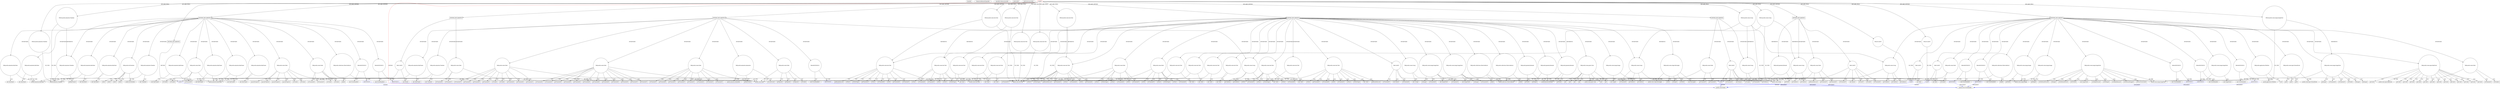 digraph {
baseInfo[graphId=1991,category="pattern",isAnonymous=false,possibleRelation=true]
frameworkRelatedTypesInfo[0="javafx.scene.Parent"]
possibleCollaborationsInfo[0="1991~INSTANTIATION-CLIENT_METHOD_DECLARATION-~javafx.scene.Parent ~javafx.event.EventHandler ~false~true",1="1991~INSTANTIATION-CLIENT_METHOD_DECLARATION-~javafx.scene.Parent ~javafx.event.EventHandler ~false~true",2="1991~INSTANTIATION-CLIENT_METHOD_DECLARATION-~javafx.scene.Parent ~javafx.event.EventHandler ~false~true",3="1991~INSTANTIATION-CLIENT_METHOD_DECLARATION-~javafx.scene.Parent ~javafx.event.EventHandler ~false~true",4="1991~INSTANTIATION-CLIENT_METHOD_DECLARATION-~javafx.scene.Parent ~javafx.event.EventHandler ~false~true",5="1991~INSTANTIATION-CLIENT_METHOD_DECLARATION-~javafx.scene.Parent ~javafx.event.EventHandler ~false~true",6="1991~INSTANTIATION-CLIENT_METHOD_DECLARATION-~javafx.scene.Parent ~javafx.event.EventHandler ~false~true",7="1991~INSTANTIATION-CLIENT_METHOD_DECLARATION-~javafx.scene.Parent ~javafx.event.EventHandler ~false~true",8="1991~FIELD_TYPE_DECLARATION-INSTANTIATION-CLIENT_METHOD_DECLARATION-~javafx.scene.Parent ~javafx.scene.Parent ~false~false",9="1991~RETURN_TYPE_DECLARATION-CLIENT_METHOD_DECLARATION-INSTANTIATION-CLIENT_METHOD_DECLARATION-~javafx.scene.Parent ~javafx.scene.Parent ~false~false",10="1991~INSTANTIATION-CLIENT_METHOD_DECLARATION-FIELD_TYPE_DECLARATION-~javafx.scene.Parent ~javafx.scene.Parent ~false~false",11="1991~INSTANTIATION-CLIENT_METHOD_DECLARATION-INSTANTIATION-CLIENT_METHOD_DECLARATION-INSTANTIATION-CLIENT_METHOD_DECLARATION-~javafx.scene.Parent ~javafx.scene.Parent ~false~false"]
patternInfo[frequency=2.0,patternRootClient=0]
patternInstancesInfo[0="JASCValentine-BrickBreaker~/JASCValentine-BrickBreaker/BrickBreaker-master/src/brickbreaker/Level.java~Level~554",1="Enriqe-Breaking-Bad-Brick-Breaker~/Enriqe-Breaking-Bad-Brick-Breaker/Breaking-Bad-Brick-Breaker-master/src/bbbrickbreaker/Level.java~Level~439"]
53[label="javafx.animation.KeyValue",vertexType="FRAMEWORK_CLASS_TYPE",isFrameworkType=false]
72[label="VAR:javafx.animation.KeyValue",vertexType="VARIABLE_EXPRESION",isFrameworkType=false,shape=circle]
28[label="METHOD_DECLARATION",vertexType="CLIENT_METHOD_DECLARATION",isFrameworkType=false,shape=box]
105[label="VAR:javafx.animation.Timeline",vertexType="VARIABLE_EXPRESION",isFrameworkType=false,shape=circle]
30[label="VAR:javafx.animation.Timeline",vertexType="VARIABLE_EXPRESION",isFrameworkType=false,shape=circle]
0[label="CLIENT",vertexType="ROOT_CLIENT_CLASS_DECLARATION",isFrameworkType=false,color=red]
26[label="FIELD:javafx.animation.Timeline",vertexType="FIELD_DECLARATION",isFrameworkType=false,shape=circle]
106[label="getKeyFrames()",vertexType="INSIDE_CALL",isFrameworkType=false,shape=box]
24[label="FIELD:javafx.animation.Timeline",vertexType="FIELD_DECLARATION",isFrameworkType=false,shape=circle]
82[label="VAR:ANONYMOUS",vertexType="VARIABLE_EXPRESION",isFrameworkType=false,shape=circle]
83[label="ANONYMOUS",vertexType="REFERENCE_ANONYMOUS_DECLARATION",isFrameworkType=false,color=blue]
81[label="new EventHandler()",vertexType="CONSTRUCTOR_CALL",isFrameworkType=false]
39[label="VAR:ANONYMOUS",vertexType="VARIABLE_EXPRESION",isFrameworkType=false,shape=circle]
40[label="ANONYMOUS",vertexType="REFERENCE_ANONYMOUS_DECLARATION",isFrameworkType=false,color=blue]
38[label="new EventHandler()",vertexType="CONSTRUCTOR_CALL",isFrameworkType=false]
12[label="FIELD:javafx.scene.text.Text",vertexType="FIELD_DECLARATION",isFrameworkType=false,shape=circle]
20[label="FIELD:javafx.scene.text.Text",vertexType="FIELD_DECLARATION",isFrameworkType=false,shape=circle]
22[label="FIELD:javafx.scene.text.Text",vertexType="FIELD_DECLARATION",isFrameworkType=false,shape=circle]
16[label="FIELD:javafx.scene.text.Text",vertexType="FIELD_DECLARATION",isFrameworkType=false,shape=circle]
18[label="FIELD:javafx.scene.text.Text",vertexType="FIELD_DECLARATION",isFrameworkType=false,shape=circle]
5[label="FIELD:CLIENT",vertexType="FIELD_DECLARATION",isFrameworkType=false,shape=circle]
2[label="FIELD:CLIENT",vertexType="FIELD_DECLARATION",isFrameworkType=false,shape=circle]
383[label="VAR:javafx.scene.text.Text",vertexType="VARIABLE_EXPRESION",isFrameworkType=false,shape=circle]
428[label="VAR:javafx.scene.text.Text",vertexType="VARIABLE_EXPRESION",isFrameworkType=false,shape=circle]
334[label="VAR:javafx.scene.text.Text",vertexType="VARIABLE_EXPRESION",isFrameworkType=false,shape=circle]
440[label="setTextOrigin()",vertexType="INSIDE_CALL",isFrameworkType=false,shape=box]
338[label="setTextOrigin()",vertexType="INSIDE_CALL",isFrameworkType=false,shape=box]
395[label="setTextOrigin()",vertexType="INSIDE_CALL",isFrameworkType=false,shape=box]
365[label="getBoundsInLocal()",vertexType="INSIDE_CALL",isFrameworkType=false,shape=box]
410[label="getBoundsInLocal()",vertexType="INSIDE_CALL",isFrameworkType=false,shape=box]
77[label="VAR:javafx.animation.KeyFrame",vertexType="VARIABLE_EXPRESION",isFrameworkType=false,shape=circle]
76[label="new KeyFrame()",vertexType="CONSTRUCTOR_CALL",isFrameworkType=false]
33[label="VAR:javafx.animation.KeyFrame",vertexType="VARIABLE_EXPRESION",isFrameworkType=false,shape=circle]
32[label="new KeyFrame()",vertexType="CONSTRUCTOR_CALL",isFrameworkType=false]
57[label="VAR:javafx.animation.KeyFrame",vertexType="VARIABLE_EXPRESION",isFrameworkType=false,shape=circle]
56[label="new KeyFrame()",vertexType="CONSTRUCTOR_CALL",isFrameworkType=false]
67[label="VAR:javafx.animation.KeyFrame",vertexType="VARIABLE_EXPRESION",isFrameworkType=false,shape=circle]
66[label="new KeyFrame()",vertexType="CONSTRUCTOR_CALL",isFrameworkType=false]
414[label="getTranslateY()",vertexType="INSIDE_CALL",isFrameworkType=false,shape=box]
369[label="getTranslateY()",vertexType="INSIDE_CALL",isFrameworkType=false,shape=box]
384[label="setText()",vertexType="INSIDE_CALL",isFrameworkType=false,shape=box]
429[label="setText()",vertexType="INSIDE_CALL",isFrameworkType=false,shape=box]
335[label="setText()",vertexType="INSIDE_CALL",isFrameworkType=false,shape=box]
41[label="javafx.event.EventHandler",vertexType="FRAMEWORK_INTERFACE_TYPE",isFrameworkType=false]
613[label="ANONYMOUS",vertexType="REFERENCE_ANONYMOUS_DECLARATION",isFrameworkType=false,color=blue]
597[label="ANONYMOUS",vertexType="REFERENCE_ANONYMOUS_DECLARATION",isFrameworkType=false,color=blue]
588[label="ANONYMOUS",vertexType="REFERENCE_ANONYMOUS_DECLARATION",isFrameworkType=false,color=blue]
120[label="ANONYMOUS",vertexType="REFERENCE_ANONYMOUS_DECLARATION",isFrameworkType=false,color=blue]
605[label="ANONYMOUS",vertexType="REFERENCE_ANONYMOUS_DECLARATION",isFrameworkType=false,color=blue]
643[label="ANONYMOUS",vertexType="REFERENCE_ANONYMOUS_DECLARATION",isFrameworkType=false,color=blue]
587[label="VAR:ANONYMOUS",vertexType="VARIABLE_EXPRESION",isFrameworkType=false,shape=circle]
586[label="new EventHandler()",vertexType="CONSTRUCTOR_CALL",isFrameworkType=false]
612[label="VAR:ANONYMOUS",vertexType="VARIABLE_EXPRESION",isFrameworkType=false,shape=circle]
611[label="new EventHandler()",vertexType="CONSTRUCTOR_CALL",isFrameworkType=false]
119[label="VAR:ANONYMOUS",vertexType="VARIABLE_EXPRESION",isFrameworkType=false,shape=circle]
118[label="new EventHandler()",vertexType="CONSTRUCTOR_CALL",isFrameworkType=false]
642[label="VAR:ANONYMOUS",vertexType="VARIABLE_EXPRESION",isFrameworkType=false,shape=circle]
641[label="new EventHandler()",vertexType="CONSTRUCTOR_CALL",isFrameworkType=false]
596[label="VAR:ANONYMOUS",vertexType="VARIABLE_EXPRESION",isFrameworkType=false,shape=circle]
595[label="new EventHandler()",vertexType="CONSTRUCTOR_CALL",isFrameworkType=false]
604[label="VAR:ANONYMOUS",vertexType="VARIABLE_EXPRESION",isFrameworkType=false,shape=circle]
603[label="new EventHandler()",vertexType="CONSTRUCTOR_CALL",isFrameworkType=false]
432[label="setTranslateX()",vertexType="INSIDE_CALL",isFrameworkType=false,shape=box]
391[label="setTranslateX()",vertexType="INSIDE_CALL",isFrameworkType=false,shape=box]
350[label="setTranslateX()",vertexType="INSIDE_CALL",isFrameworkType=false,shape=box]
71[label="new KeyValue()",vertexType="CONSTRUCTOR_CALL",isFrameworkType=false]
436[label="setFill()",vertexType="INSIDE_CALL",isFrameworkType=false,shape=box]
387[label="setFill()",vertexType="INSIDE_CALL",isFrameworkType=false,shape=box]
340[label="setFill()",vertexType="INSIDE_CALL",isFrameworkType=false,shape=box]
360[label="getTranslateX()",vertexType="INSIDE_CALL",isFrameworkType=false,shape=box]
405[label="getTranslateX()",vertexType="INSIDE_CALL",isFrameworkType=false,shape=box]
14[label="FIELD:javafx.scene.image.ImageView",vertexType="FIELD_DECLARATION",isFrameworkType=false,shape=circle]
15[label="javafx.scene.image.ImageView",vertexType="FRAMEWORK_CLASS_TYPE",isFrameworkType=false]
1[label="javafx.scene.Parent",vertexType="FRAMEWORK_CLASS_TYPE",isFrameworkType=false]
434[label="setTranslateY()",vertexType="INSIDE_CALL",isFrameworkType=false,shape=box]
393[label="setTranslateY()",vertexType="INSIDE_CALL",isFrameworkType=false,shape=box]
352[label="setTranslateY()",vertexType="INSIDE_CALL",isFrameworkType=false,shape=box]
35[label="VAR:javafx.util.Duration",vertexType="VARIABLE_EXPRESION",isFrameworkType=false,shape=circle]
60[label="millis()",vertexType="INSIDE_CALL",isFrameworkType=false,shape=box]
36[label="millis()",vertexType="INSIDE_CALL",isFrameworkType=false,shape=box]
80[label="millis()",vertexType="INSIDE_CALL",isFrameworkType=false,shape=box]
70[label="millis()",vertexType="INSIDE_CALL",isFrameworkType=false,shape=box]
29[label="new Timeline()",vertexType="CONSTRUCTOR_CALL",isFrameworkType=false]
34[label="javafx.animation.KeyFrame",vertexType="FRAMEWORK_CLASS_TYPE",isFrameworkType=false]
327[label="METHOD_DECLARATION",vertexType="CLIENT_METHOD_DECLARATION",isFrameworkType=false,shape=box]
498[label="VAR:CLIENT",vertexType="VARIABLE_EXPRESION",isFrameworkType=false,shape=circle]
361[label="VAR:javafx.geometry.Bounds",vertexType="VARIABLE_EXPRESION",isFrameworkType=false,shape=circle]
524[label="VAR:javafx.geometry.Bounds",vertexType="VARIABLE_EXPRESION",isFrameworkType=false,shape=circle]
406[label="VAR:javafx.geometry.Bounds",vertexType="VARIABLE_EXPRESION",isFrameworkType=false,shape=circle]
474[label="VAR:javafx.scene.text.Text",vertexType="VARIABLE_EXPRESION",isFrameworkType=false,shape=circle]
501[label="VAR:javafx.scene.text.Text",vertexType="VARIABLE_EXPRESION",isFrameworkType=false,shape=circle]
354[label="VAR:javafx.scene.text.Text",vertexType="VARIABLE_EXPRESION",isFrameworkType=false,shape=circle]
426[label="VAR:javafx.scene.text.Text",vertexType="VARIABLE_EXPRESION",isFrameworkType=false,shape=circle]
399[label="VAR:javafx.scene.text.Text",vertexType="VARIABLE_EXPRESION",isFrameworkType=false,shape=circle]
332[label="VAR:javafx.scene.text.Text",vertexType="VARIABLE_EXPRESION",isFrameworkType=false,shape=circle]
381[label="VAR:javafx.scene.text.Text",vertexType="VARIABLE_EXPRESION",isFrameworkType=false,shape=circle]
116[label="VAR:javafx.animation.KeyFrame",vertexType="VARIABLE_EXPRESION",isFrameworkType=false,shape=circle]
115[label="new KeyFrame()",vertexType="CONSTRUCTOR_CALL",isFrameworkType=false]
341[label="VAR:javafx.scene.paint.Color",vertexType="VARIABLE_EXPRESION",isFrameworkType=false,shape=circle]
343[label="javafx.scene.paint.Color",vertexType="FRAMEWORK_CLASS_TYPE",isFrameworkType=false]
494[label="VAR:javafx.scene.Group",vertexType="VARIABLE_EXPRESION",isFrameworkType=false,shape=circle]
495[label="getChildren()",vertexType="INSIDE_CALL",isFrameworkType=false,shape=box]
533[label="getChildren()",vertexType="INSIDE_CALL",isFrameworkType=false,shape=box]
329[label="VAR:javafx.scene.Group",vertexType="VARIABLE_EXPRESION",isFrameworkType=false,shape=circle]
525[label="getHeight()",vertexType="INSIDE_CALL",isFrameworkType=false,shape=box]
460[label="VAR:javafx.scene.image.Image",vertexType="VARIABLE_EXPRESION",isFrameworkType=false,shape=circle]
461[label="javafx.scene.image.Image",vertexType="FRAMEWORK_CLASS_TYPE",isFrameworkType=false]
566[label="VAR:javafx.scene.image.Image",vertexType="VARIABLE_EXPRESION",isFrameworkType=false,shape=circle]
567[label="getHeight()",vertexType="INSIDE_CALL",isFrameworkType=false,shape=box]
559[label="VAR:javafx.scene.image.Image",vertexType="VARIABLE_EXPRESION",isFrameworkType=false,shape=circle]
328[label="new Group()",vertexType="CONSTRUCTOR_CALL",isFrameworkType=false]
407[label="getWidth()",vertexType="INSIDE_CALL",isFrameworkType=false,shape=box]
362[label="getWidth()",vertexType="INSIDE_CALL",isFrameworkType=false,shape=box]
560[label="getWidth()",vertexType="INSIDE_CALL",isFrameworkType=false,shape=box]
574[label="VAR:javafx.scene.image.ImageView",vertexType="VARIABLE_EXPRESION",isFrameworkType=false,shape=circle]
583[label="setFitHeight()",vertexType="INSIDE_CALL",isFrameworkType=false,shape=box]
640[label="setOnKeyReleased()",vertexType="INSIDE_CALL",isFrameworkType=false,shape=box]
594[label="setOnMouseDragged()",vertexType="INSIDE_CALL",isFrameworkType=false,shape=box]
577[label="setFocusTraversable()",vertexType="INSIDE_CALL",isFrameworkType=false,shape=box]
602[label="setOnMousePressed()",vertexType="INSIDE_CALL",isFrameworkType=false,shape=box]
554[label="VAR:javafx.scene.image.ImageView",vertexType="VARIABLE_EXPRESION",isFrameworkType=false,shape=circle]
572[label="setVisible()",vertexType="INSIDE_CALL",isFrameworkType=false,shape=box]
552[label="VAR:javafx.scene.image.ImageView",vertexType="VARIABLE_EXPRESION",isFrameworkType=false,shape=circle]
465[label="VAR:javafx.scene.image.ImageView",vertexType="VARIABLE_EXPRESION",isFrameworkType=false,shape=circle]
455[label="VAR:javafx.scene.image.ImageView",vertexType="VARIABLE_EXPRESION",isFrameworkType=false,shape=circle]
446[label="VAR:javafx.scene.shape.Rectangle",vertexType="VARIABLE_EXPRESION",isFrameworkType=false,shape=circle]
62[label="VAR:javafx.animation.KeyValue",vertexType="VARIABLE_EXPRESION",isFrameworkType=false,shape=circle]
61[label="new KeyValue()",vertexType="CONSTRUCTOR_CALL",isFrameworkType=false]
98[label="VAR:javafx.animation.KeyValue",vertexType="VARIABLE_EXPRESION",isFrameworkType=false,shape=circle]
97[label="new KeyValue()",vertexType="CONSTRUCTOR_CALL",isFrameworkType=false]
52[label="VAR:javafx.animation.KeyValue",vertexType="VARIABLE_EXPRESION",isFrameworkType=false,shape=circle]
51[label="new KeyValue()",vertexType="CONSTRUCTOR_CALL",isFrameworkType=false]
283[label="javafx.geometry.Bounds",vertexType="FRAMEWORK_CLASS_TYPE",isFrameworkType=false]
281[label="VAR:javafx.geometry.Bounds",vertexType="VARIABLE_EXPRESION",isFrameworkType=false,shape=circle]
282[label="getWidth()",vertexType="INSIDE_CALL",isFrameworkType=false,shape=box]
37[label="javafx.util.Duration",vertexType="FRAMEWORK_CLASS_TYPE",isFrameworkType=false]
25[label="javafx.animation.Timeline",vertexType="FRAMEWORK_CLASS_TYPE",isFrameworkType=false]
110[label="VAR:javafx.animation.Timeline",vertexType="VARIABLE_EXPRESION",isFrameworkType=false,shape=circle]
9[label="javafx.scene.Group",vertexType="FRAMEWORK_CLASS_TYPE",isFrameworkType=false]
262[label="VAR:javafx.scene.Group",vertexType="VARIABLE_EXPRESION",isFrameworkType=false,shape=circle]
263[label="getChildren()",vertexType="INSIDE_CALL",isFrameworkType=false,shape=box]
266[label="VAR:javafx.scene.Group",vertexType="VARIABLE_EXPRESION",isFrameworkType=false,shape=circle]
291[label="getChildren()",vertexType="INSIDE_CALL",isFrameworkType=false,shape=box]
267[label="getChildren()",vertexType="INSIDE_CALL",isFrameworkType=false,shape=box]
139[label="VAR:javafx.scene.Group",vertexType="VARIABLE_EXPRESION",isFrameworkType=false,shape=circle]
165[label="getChildren()",vertexType="INSIDE_CALL",isFrameworkType=false,shape=box]
140[label="getChildren()",vertexType="INSIDE_CALL",isFrameworkType=false,shape=box]
653[label="VAR:javafx.scene.Group",vertexType="VARIABLE_EXPRESION",isFrameworkType=false,shape=circle]
657[label="getChildren()",vertexType="INSIDE_CALL",isFrameworkType=false,shape=box]
654[label="getChildren()",vertexType="INSIDE_CALL",isFrameworkType=false,shape=box]
662[label="getChildren()",vertexType="INSIDE_CALL",isFrameworkType=false,shape=box]
468[label="setImage()",vertexType="INSIDE_CALL",isFrameworkType=false,shape=box]
579[label="setImage()",vertexType="INSIDE_CALL",isFrameworkType=false,shape=box]
555[label="setImage()",vertexType="INSIDE_CALL",isFrameworkType=false,shape=box]
458[label="setImage()",vertexType="INSIDE_CALL",isFrameworkType=false,shape=box]
6[label="CLIENT",vertexType="REFERENCE_CLIENT_CLASS_DECLARATION",isFrameworkType=false,color=blue]
544[label="VAR:CLIENT",vertexType="VARIABLE_EXPRESION",isFrameworkType=false,shape=circle]
222[label="CLIENT",vertexType="REFERENCE_CLIENT_CLASS_DECLARATION",isFrameworkType=false,color=blue]
221[label="VAR:CLIENT",vertexType="VARIABLE_EXPRESION",isFrameworkType=false,shape=circle]
220[label="new Brick()",vertexType="CONSTRUCTOR_CALL",isFrameworkType=false]
3[label="CLIENT",vertexType="REFERENCE_CLIENT_CLASS_DECLARATION",isFrameworkType=false,color=blue]
538[label="VAR:CLIENT",vertexType="VARIABLE_EXPRESION",isFrameworkType=false,shape=circle]
249[label="CLIENT",vertexType="REFERENCE_CLIENT_CLASS_DECLARATION",isFrameworkType=false,color=blue]
248[label="VAR:CLIENT",vertexType="VARIABLE_EXPRESION",isFrameworkType=false,shape=circle]
270[label="VAR:CLIENT",vertexType="VARIABLE_EXPRESION",isFrameworkType=false,shape=circle]
257[label="setVisible()",vertexType="INSIDE_CALL",isFrameworkType=false,shape=box]
275[label="setScaleY()",vertexType="INSIDE_CALL",isFrameworkType=false,shape=box]
45[label="VAR:javafx.scene.Node",vertexType="VARIABLE_EXPRESION",isFrameworkType=false,shape=circle]
94[label="setVisible()",vertexType="INSIDE_CALL",isFrameworkType=false,shape=box]
46[label="setVisible()",vertexType="INSIDE_CALL",isFrameworkType=false,shape=box]
44[label="javafx.scene.Node",vertexType="FRAMEWORK_CLASS_TYPE",isFrameworkType=false]
134[label="VAR:javafx.scene.Node",vertexType="VARIABLE_EXPRESION",isFrameworkType=false,shape=circle]
138[label="setVisible()",vertexType="INSIDE_CALL",isFrameworkType=false,shape=box]
278[label="VAR:javafx.scene.Node",vertexType="VARIABLE_EXPRESION",isFrameworkType=false,shape=circle]
163[label="setVisible()",vertexType="INSIDE_CALL",isFrameworkType=false,shape=box]
546[label="VAR:javafx.scene.Node",vertexType="VARIABLE_EXPRESION",isFrameworkType=false,shape=circle]
550[label="setVisible()",vertexType="INSIDE_CALL",isFrameworkType=false,shape=box]
147[label="getTranslateX()",vertexType="INSIDE_CALL",isFrameworkType=false,shape=box]
279[label="getTranslateX()",vertexType="INSIDE_CALL",isFrameworkType=false,shape=box]
401[label="VAR:javafx.scene.Node",vertexType="VARIABLE_EXPRESION",isFrameworkType=false,shape=circle]
540[label="VAR:javafx.scene.Node",vertexType="VARIABLE_EXPRESION",isFrameworkType=false,shape=circle]
541[label="setVisible()",vertexType="INSIDE_CALL",isFrameworkType=false,shape=box]
151[label="getTranslateX()",vertexType="INSIDE_CALL",isFrameworkType=false,shape=box]
42[label="VAR:javafx.scene.Node",vertexType="VARIABLE_EXPRESION",isFrameworkType=false,shape=circle]
43[label="setVisible()",vertexType="INSIDE_CALL",isFrameworkType=false,shape=box]
86[label="setVisible()",vertexType="INSIDE_CALL",isFrameworkType=false,shape=box]
48[label="VAR:javafx.scene.Node",vertexType="VARIABLE_EXPRESION",isFrameworkType=false,shape=circle]
96[label="setVisible()",vertexType="INSIDE_CALL",isFrameworkType=false,shape=box]
49[label="setVisible()",vertexType="INSIDE_CALL",isFrameworkType=false,shape=box]
122[label="VAR:javafx.scene.Node",vertexType="VARIABLE_EXPRESION",isFrameworkType=false,shape=circle]
130[label="setVisible()",vertexType="INSIDE_CALL",isFrameworkType=false,shape=box]
128[label="getOpacity()",vertexType="INSIDE_CALL",isFrameworkType=false,shape=box]
126[label="getOpacity()",vertexType="INSIDE_CALL",isFrameworkType=false,shape=box]
123[label="setOpacity()",vertexType="INSIDE_CALL",isFrameworkType=false,shape=box]
356[label="VAR:javafx.scene.Node",vertexType="VARIABLE_EXPRESION",isFrameworkType=false,shape=circle]
253[label="VAR:javafx.scene.Node",vertexType="VARIABLE_EXPRESION",isFrameworkType=false,shape=circle]
261[label="getTranslateX()",vertexType="INSIDE_CALL",isFrameworkType=false,shape=box]
174[label="VAR:javafx.scene.Node",vertexType="VARIABLE_EXPRESION",isFrameworkType=false,shape=circle]
180[label="getTranslateX()",vertexType="INSIDE_CALL",isFrameworkType=false,shape=box]
131[label="VAR:javafx.scene.Node",vertexType="VARIABLE_EXPRESION",isFrameworkType=false,shape=circle]
188[label="getTranslateX()",vertexType="INSIDE_CALL",isFrameworkType=false,shape=box]
173[label="getTranslateX()",vertexType="INSIDE_CALL",isFrameworkType=false,shape=box]
190[label="getTranslateX()",vertexType="INSIDE_CALL",isFrameworkType=false,shape=box]
149[label="getTranslateX()",vertexType="INSIDE_CALL",isFrameworkType=false,shape=box]
167[label="getTranslateX()",vertexType="INSIDE_CALL",isFrameworkType=false,shape=box]
186[label="getTranslateX()",vertexType="INSIDE_CALL",isFrameworkType=false,shape=box]
153[label="getTranslateX()",vertexType="INSIDE_CALL",isFrameworkType=false,shape=box]
132[label="getTranslateX()",vertexType="INSIDE_CALL",isFrameworkType=false,shape=box]
224[label="VAR:javafx.scene.Node",vertexType="VARIABLE_EXPRESION",isFrameworkType=false,shape=circle]
485[label="setTextOrigin()",vertexType="INSIDE_CALL",isFrameworkType=false,shape=box]
512[label="setTextOrigin()",vertexType="INSIDE_CALL",isFrameworkType=false,shape=box]
373[label="setTextOrigin()",vertexType="INSIDE_CALL",isFrameworkType=false,shape=box]
420[label="setTextOrigin()",vertexType="INSIDE_CALL",isFrameworkType=false,shape=box]
55[label="opacityProperty()",vertexType="INSIDE_CALL",isFrameworkType=false,shape=box]
75[label="opacityProperty()",vertexType="INSIDE_CALL",isFrameworkType=false,shape=box]
101[label="opacityProperty()",vertexType="INSIDE_CALL",isFrameworkType=false,shape=box]
65[label="opacityProperty()",vertexType="INSIDE_CALL",isFrameworkType=false,shape=box]
380[label="new Text()",vertexType="CONSTRUCTOR_CALL",isFrameworkType=false]
425[label="new Text()",vertexType="CONSTRUCTOR_CALL",isFrameworkType=false]
473[label="new Text()",vertexType="CONSTRUCTOR_CALL",isFrameworkType=false]
331[label="new Text()",vertexType="CONSTRUCTOR_CALL",isFrameworkType=false]
353[label="new Text()",vertexType="CONSTRUCTOR_CALL",isFrameworkType=false]
500[label="new Text()",vertexType="CONSTRUCTOR_CALL",isFrameworkType=false]
398[label="new Text()",vertexType="CONSTRUCTOR_CALL",isFrameworkType=false]
459[label="new Image()",vertexType="CONSTRUCTOR_CALL",isFrameworkType=false]
285[label="getBoundsInLocal()",vertexType="INSIDE_CALL",isFrameworkType=false,shape=box]
528[label="getBoundsInLocal()",vertexType="INSIDE_CALL",isFrameworkType=false,shape=box]
273[label="setScaleX()",vertexType="INSIDE_CALL",isFrameworkType=false,shape=box]
585[label="setOnMouseMoved()",vertexType="INSIDE_CALL",isFrameworkType=false,shape=box]
424[label="setText()",vertexType="INSIDE_CALL",isFrameworkType=false,shape=box]
371[label="setText()",vertexType="INSIDE_CALL",isFrameworkType=false,shape=box]
508[label="setText()",vertexType="INSIDE_CALL",isFrameworkType=false,shape=box]
481[label="setText()",vertexType="INSIDE_CALL",isFrameworkType=false,shape=box]
161[label="getTranslateY()",vertexType="INSIDE_CALL",isFrameworkType=false,shape=box]
523[label="getTranslateY()",vertexType="INSIDE_CALL",isFrameworkType=false,shape=box]
135[label="getTranslateY()",vertexType="INSIDE_CALL",isFrameworkType=false,shape=box]
289[label="getTranslateY()",vertexType="INSIDE_CALL",isFrameworkType=false,shape=box]
254[label="getTranslateY()",vertexType="INSIDE_CALL",isFrameworkType=false,shape=box]
182[label="getTranslateY()",vertexType="INSIDE_CALL",isFrameworkType=false,shape=box]
155[label="getTranslateY()",vertexType="INSIDE_CALL",isFrameworkType=false,shape=box]
145[label="getTranslateY()",vertexType="INSIDE_CALL",isFrameworkType=false,shape=box]
184[label="getTranslateY()",vertexType="INSIDE_CALL",isFrameworkType=false,shape=box]
157[label="getTranslateY()",vertexType="INSIDE_CALL",isFrameworkType=false,shape=box]
196[label="getTranslateY()",vertexType="INSIDE_CALL",isFrameworkType=false,shape=box]
159[label="getTranslateY()",vertexType="INSIDE_CALL",isFrameworkType=false,shape=box]
447[label="javafx.scene.shape.Rectangle",vertexType="FRAMEWORK_CLASS_TYPE",isFrameworkType=false]
438[label="rgb()",vertexType="INSIDE_CALL",isFrameworkType=false,shape=box]
342[label="rgb()",vertexType="INSIDE_CALL",isFrameworkType=false,shape=box]
389[label="rgb()",vertexType="INSIDE_CALL",isFrameworkType=false,shape=box]
418[label="rgb()",vertexType="INSIDE_CALL",isFrameworkType=false,shape=box]
444[label="rgb()",vertexType="INSIDE_CALL",isFrameworkType=false,shape=box]
379[label="rgb()",vertexType="INSIDE_CALL",isFrameworkType=false,shape=box]
570[label="getImage()",vertexType="INSIDE_CALL",isFrameworkType=false,shape=box]
563[label="getImage()",vertexType="INSIDE_CALL",isFrameworkType=false,shape=box]
581[label="setFitWidth()",vertexType="INSIDE_CALL",isFrameworkType=false,shape=box]
558[label="setTranslateX()",vertexType="INSIDE_CALL",isFrameworkType=false,shape=box]
225[label="setTranslateX()",vertexType="INSIDE_CALL",isFrameworkType=false,shape=box]
519[label="setTranslateX()",vertexType="INSIDE_CALL",isFrameworkType=false,shape=box]
192[label="setTranslateX()",vertexType="INSIDE_CALL",isFrameworkType=false,shape=box]
90[label="setTranslateX()",vertexType="INSIDE_CALL",isFrameworkType=false,shape=box]
477[label="setTranslateX()",vertexType="INSIDE_CALL",isFrameworkType=false,shape=box]
259[label="setTranslateX()",vertexType="INSIDE_CALL",isFrameworkType=false,shape=box]
88[label="setTranslateX()",vertexType="INSIDE_CALL",isFrameworkType=false,shape=box]
470[label="setTranslateX()",vertexType="INSIDE_CALL",isFrameworkType=false,shape=box]
463[label="setTranslateX()",vertexType="INSIDE_CALL",isFrameworkType=false,shape=box]
402[label="setTranslateX()",vertexType="INSIDE_CALL",isFrameworkType=false,shape=box]
357[label="setTranslateX()",vertexType="INSIDE_CALL",isFrameworkType=false,shape=box]
277[label="setTranslateX()",vertexType="INSIDE_CALL",isFrameworkType=false,shape=box]
171[label="setTranslateX()",vertexType="INSIDE_CALL",isFrameworkType=false,shape=box]
169[label="setTranslateX()",vertexType="INSIDE_CALL",isFrameworkType=false,shape=box]
504[label="setTranslateX()",vertexType="INSIDE_CALL",isFrameworkType=false,shape=box]
535[label="setTranslateX()",vertexType="INSIDE_CALL",isFrameworkType=false,shape=box]
483[label="setFill()",vertexType="INSIDE_CALL",isFrameworkType=false,shape=box]
510[label="setFill()",vertexType="INSIDE_CALL",isFrameworkType=false,shape=box]
453[label="setFill()",vertexType="INSIDE_CALL",isFrameworkType=false,shape=box]
377[label="setFill()",vertexType="INSIDE_CALL",isFrameworkType=false,shape=box]
416[label="setFill()",vertexType="INSIDE_CALL",isFrameworkType=false,shape=box]
451[label="setHeight()",vertexType="INSIDE_CALL",isFrameworkType=false,shape=box]
464[label="new ImageView()",vertexType="CONSTRUCTOR_CALL",isFrameworkType=false]
454[label="new ImageView()",vertexType="CONSTRUCTOR_CALL",isFrameworkType=false]
551[label="new ImageView()",vertexType="CONSTRUCTOR_CALL",isFrameworkType=false]
573[label="new ImageView()",vertexType="CONSTRUCTOR_CALL",isFrameworkType=false]
543[label="new Bat()",vertexType="CONSTRUCTOR_CALL",isFrameworkType=false]
367[label="setTranslateY()",vertexType="INSIDE_CALL",isFrameworkType=false,shape=box]
287[label="setTranslateY()",vertexType="INSIDE_CALL",isFrameworkType=false,shape=box]
565[label="setTranslateY()",vertexType="INSIDE_CALL",isFrameworkType=false,shape=box]
412[label="setTranslateY()",vertexType="INSIDE_CALL",isFrameworkType=false,shape=box]
521[label="setTranslateY()",vertexType="INSIDE_CALL",isFrameworkType=false,shape=box]
472[label="setTranslateY()",vertexType="INSIDE_CALL",isFrameworkType=false,shape=box]
547[label="setTranslateY()",vertexType="INSIDE_CALL",isFrameworkType=false,shape=box]
506[label="setTranslateY()",vertexType="INSIDE_CALL",isFrameworkType=false,shape=box]
175[label="setTranslateY()",vertexType="INSIDE_CALL",isFrameworkType=false,shape=box]
92[label="setTranslateY()",vertexType="INSIDE_CALL",isFrameworkType=false,shape=box]
194[label="setTranslateY()",vertexType="INSIDE_CALL",isFrameworkType=false,shape=box]
252[label="setTranslateY()",vertexType="INSIDE_CALL",isFrameworkType=false,shape=box]
178[label="setTranslateY()",vertexType="INSIDE_CALL",isFrameworkType=false,shape=box]
143[label="setTranslateY()",vertexType="INSIDE_CALL",isFrameworkType=false,shape=box]
228[label="setTranslateY()",vertexType="INSIDE_CALL",isFrameworkType=false,shape=box]
479[label="setTranslateY()",vertexType="INSIDE_CALL",isFrameworkType=false,shape=box]
109[label="new Timeline()",vertexType="CONSTRUCTOR_CALL",isFrameworkType=false]
449[label="setWidth()",vertexType="INSIDE_CALL",isFrameworkType=false,shape=box]
610[label="setOnKeyPressed()",vertexType="INSIDE_CALL",isFrameworkType=false,shape=box]
108[label="METHOD_DECLARATION",vertexType="CLIENT_METHOD_DECLARATION",isFrameworkType=false,shape=box]
112[label="VAR:javafx.animation.Animation",vertexType="VARIABLE_EXPRESION",isFrameworkType=false,shape=circle]
113[label="setCycleCount()",vertexType="INSIDE_CALL",isFrameworkType=false,shape=box]
114[label="javafx.animation.Animation",vertexType="FRAMEWORK_CLASS_TYPE",isFrameworkType=false]
198[label="getKeyFrames()",vertexType="INSIDE_CALL",isFrameworkType=false,shape=box]
229[label="METHOD_DECLARATION",vertexType="CLIENT_METHOD_DECLARATION",isFrameworkType=false,shape=box]
219[label="METHOD_DECLARATION",vertexType="CLIENT_METHOD_DECLARATION",isFrameworkType=false,shape=box]
536[label="METHOD_DECLARATION",vertexType="CLIENT_METHOD_DECLARATION",isFrameworkType=false,shape=box]
246[label="METHOD_DECLARATION",vertexType="CLIENT_METHOD_DECLARATION",isFrameworkType=false,shape=box]
265[label="METHOD_DECLARATION",vertexType="CLIENT_METHOD_DECLARATION",isFrameworkType=false,shape=box]
620[label="VAR:javafx.application.Platform",vertexType="VARIABLE_EXPRESION",isFrameworkType=false,shape=circle]
621[label="exit()",vertexType="INSIDE_CALL",isFrameworkType=false,shape=box]
269[label="new Bonus()",vertexType="CONSTRUCTOR_CALL",isFrameworkType=false]
497[label="new Bonus()",vertexType="CONSTRUCTOR_CALL",isFrameworkType=false]
247[label="new Bonus()",vertexType="CONSTRUCTOR_CALL",isFrameworkType=false]
445[label="new Rectangle()",vertexType="CONSTRUCTOR_CALL",isFrameworkType=false]
13[label="javafx.scene.text.Text",vertexType="FRAMEWORK_CLASS_TYPE",isFrameworkType=false]
529[label="VAR:javafx.collections.ObservableList",vertexType="VARIABLE_EXPRESION",isFrameworkType=false,shape=circle]
104[label="javafx.collections.ObservableList",vertexType="FRAMEWORK_INTERFACE_TYPE",isFrameworkType=false]
102[label="VAR:javafx.collections.ObservableList",vertexType="VARIABLE_EXPRESION",isFrameworkType=false,shape=circle]
658[label="VAR:javafx.collections.ObservableList",vertexType="VARIABLE_EXPRESION",isFrameworkType=false,shape=circle]
491[label="VAR:javafx.collections.ObservableList",vertexType="VARIABLE_EXPRESION",isFrameworkType=false,shape=circle]
622[label="javafx.application.Platform",vertexType="FRAMEWORK_CLASS_TYPE",isFrameworkType=false]
590[label="VAR:javafx.scene.input.MouseEvent",vertexType="VARIABLE_EXPRESION",isFrameworkType=false,shape=circle]
592[label="javafx.scene.input.MouseEvent",vertexType="FRAMEWORK_CLASS_TYPE",isFrameworkType=false]
659[label="addAll()",vertexType="INSIDE_CALL",isFrameworkType=false,shape=box]
10[label="FIELD:javafx.scene.Group",vertexType="FIELD_DECLARATION",isFrameworkType=false,shape=circle]
103[label="addAll()",vertexType="INSIDE_CALL",isFrameworkType=false,shape=box]
530[label="addAll()",vertexType="INSIDE_CALL",isFrameworkType=false,shape=box]
492[label="addAll()",vertexType="INSIDE_CALL",isFrameworkType=false,shape=box]
8[label="FIELD:javafx.scene.Group",vertexType="FIELD_DECLARATION",isFrameworkType=false,shape=circle]
442[label="setFont()",vertexType="INSIDE_CALL",isFrameworkType=false,shape=box]
487[label="setFont()",vertexType="INSIDE_CALL",isFrameworkType=false,shape=box]
514[label="setFont()",vertexType="INSIDE_CALL",isFrameworkType=false,shape=box]
397[label="setFont()",vertexType="INSIDE_CALL",isFrameworkType=false,shape=box]
422[label="setFont()",vertexType="INSIDE_CALL",isFrameworkType=false,shape=box]
375[label="setFont()",vertexType="INSIDE_CALL",isFrameworkType=false,shape=box]
348[label="setFont()",vertexType="INSIDE_CALL",isFrameworkType=false,shape=box]
615[label="VAR:javafx.scene.input.KeyEvent",vertexType="VARIABLE_EXPRESION",isFrameworkType=false,shape=circle]
652[label="getCode()",vertexType="INSIDE_CALL",isFrameworkType=false,shape=box]
626[label="getCode()",vertexType="INSIDE_CALL",isFrameworkType=false,shape=box]
650[label="getCode()",vertexType="INSIDE_CALL",isFrameworkType=false,shape=box]
634[label="getCode()",vertexType="INSIDE_CALL",isFrameworkType=false,shape=box]
646[label="getCode()",vertexType="INSIDE_CALL",isFrameworkType=false,shape=box]
632[label="getCode()",vertexType="INSIDE_CALL",isFrameworkType=false,shape=box]
616[label="getCode()",vertexType="INSIDE_CALL",isFrameworkType=false,shape=box]
630[label="getCode()",vertexType="INSIDE_CALL",isFrameworkType=false,shape=box]
619[label="getCode()",vertexType="INSIDE_CALL",isFrameworkType=false,shape=box]
638[label="getCode()",vertexType="INSIDE_CALL",isFrameworkType=false,shape=box]
624[label="getCode()",vertexType="INSIDE_CALL",isFrameworkType=false,shape=box]
628[label="getCode()",vertexType="INSIDE_CALL",isFrameworkType=false,shape=box]
636[label="getCode()",vertexType="INSIDE_CALL",isFrameworkType=false,shape=box]
648[label="getCode()",vertexType="INSIDE_CALL",isFrameworkType=false,shape=box]
617[label="javafx.scene.input.KeyEvent",vertexType="FRAMEWORK_CLASS_TYPE",isFrameworkType=false]
537[label="new Ball()",vertexType="CONSTRUCTOR_CALL",isFrameworkType=false]
516[label="VAR:javafx.scene.text.Font",vertexType="VARIABLE_EXPRESION",isFrameworkType=false,shape=circle]
346[label="javafx.scene.text.Font",vertexType="FRAMEWORK_CLASS_TYPE",isFrameworkType=false]
515[label="new Font()",vertexType="CONSTRUCTOR_CALL",isFrameworkType=false]
489[label="VAR:javafx.scene.text.Font",vertexType="VARIABLE_EXPRESION",isFrameworkType=false,shape=circle]
488[label="new Font()",vertexType="CONSTRUCTOR_CALL",isFrameworkType=false]
345[label="VAR:javafx.scene.text.Font",vertexType="VARIABLE_EXPRESION",isFrameworkType=false,shape=circle]
344[label="new Font()",vertexType="CONSTRUCTOR_CALL",isFrameworkType=false]
591[label="getX()",vertexType="INSIDE_CALL",isFrameworkType=false,shape=box]
600[label="getX()",vertexType="INSIDE_CALL",isFrameworkType=false,shape=box]
608[label="getX()",vertexType="INSIDE_CALL",isFrameworkType=false,shape=box]
131->161[label="CALL"]
428->434[label="CALL"]
552->15[label="OF_TYPE"]
356->371[label="CALL"]
174->184[label="CALL"]
122->126[label="CALL"]
174->175[label="CALL"]
221->220[label="CALL"]
108->174[label="INSTANTIATE"]
119->120[label="OF_TYPE"]
10->494[label="REFERENCE"]
498->519[label="CALL"]
262->263[label="CALL"]
613->41[label="IMPLEMENT",color=blue]
116->34[label="OF_TYPE"]
524->525[label="CALL"]
270->287[label="CALL"]
334->352[label="CALL"]
327->428[label="INSTANTIATE"]
455->463[label="CALL"]
131->157[label="CALL"]
546->44[label="OF_TYPE"]
14->554[label="REFERENCE"]
28->105[label="INSTANTIATE"]
108->119[label="INSTANTIATE"]
590->608[label="CALL"]
52->53[label="OF_TYPE"]
72->53[label="OF_TYPE"]
455->15[label="OF_TYPE"]
574->610[label="CALL"]
2->3[label="OF_TYPE"]
28->82[label="INSTANTIATE"]
139->9[label="OF_TYPE"]
501->523[label="CALL"]
131->186[label="CALL"]
134->44[label="OF_TYPE"]
122->123[label="CALL"]
536->566[label="INSTANTIATE"]
574->583[label="CALL"]
8->653[label="REFERENCE"]
18->334[label="REFERENCE"]
108->131[label="INSTANTIATE"]
620->621[label="CALL"]
554->572[label="CALL"]
35->37[label="OF_TYPE"]
341->444[label="CALL"]
554->563[label="CALL"]
426->13[label="OF_TYPE"]
281->282[label="CALL"]
134->135[label="CALL"]
383->397[label="CALL"]
615->638[label="CALL"]
28->77[label="INSTANTIATE"]
536->596[label="INSTANTIATE"]
77->34[label="OF_TYPE"]
383->387[label="CALL"]
494->9[label="OF_TYPE"]
265->278[label="INSTANTIATE"]
327->489[label="INSTANTIATE"]
574->581[label="CALL"]
401->416[label="CALL"]
8->262[label="REFERENCE"]
332->13[label="OF_TYPE"]
45->88[label="CALL"]
35->36[label="CALL"]
356->375[label="CALL"]
327->361[label="INSTANTIATE"]
460->461[label="OF_TYPE"]
108->139[label="INSTANTIATE"]
524->283[label="OF_TYPE"]
219->221[label="INSTANTIATE"]
529->104[label="OF_TYPE"]
105->106[label="CALL"]
460->459[label="CALL"]
536->587[label="INSTANTIATE"]
10->266[label="REFERENCE"]
501->510[label="CALL"]
455->454[label="CALL"]
544->6[label="OF_TYPE"]
474->473[label="CALL"]
356->44[label="OF_TYPE"]
489->488[label="CALL"]
131->188[label="CALL"]
536->546[label="INSTANTIATE"]
174->182[label="CALL"]
501->508[label="CALL"]
540->44[label="OF_TYPE"]
401->422[label="CALL"]
102->104[label="OF_TYPE"]
253->44[label="OF_TYPE"]
494->535[label="CALL"]
62->53[label="OF_TYPE"]
446->453[label="CALL"]
615->624[label="CALL"]
39->40[label="OF_TYPE"]
42->43[label="CALL"]
327->332[label="INSTANTIATE"]
57->56[label="CALL"]
246->262[label="INSTANTIATE"]
383->391[label="CALL"]
356->367[label="CALL"]
28->72[label="INSTANTIATE"]
10->9[label="OF_TYPE"]
327->491[label="INSTANTIATE"]
399->398[label="CALL"]
401->424[label="CALL"]
383->410[label="CALL"]
334->13[label="OF_TYPE"]
0->20[label="DECLARE_FIELD"]
131->169[label="CALL"]
122->128[label="CALL"]
615->619[label="CALL"]
544->543[label="CALL"]
28->67[label="INSTANTIATE"]
0->229[label="DECLARE_METHOD"]
381->380[label="CALL"]
14->15[label="OF_TYPE"]
334->348[label="CALL"]
28->98[label="INSTANTIATE"]
615->626[label="CALL"]
501->514[label="CALL"]
406->407[label="CALL"]
653->657[label="CALL"]
174->196[label="CALL"]
341->379[label="CALL"]
474->13[label="OF_TYPE"]
653->662[label="CALL"]
131->173[label="CALL"]
341->343[label="OF_TYPE"]
536->552[label="INSTANTIATE"]
122->44[label="OF_TYPE"]
334->365[label="CALL"]
354->13[label="OF_TYPE"]
42->101[label="CALL"]
604->603[label="CALL"]
529->530[label="CALL"]
554->558[label="CALL"]
334->369[label="CALL"]
98->97[label="CALL"]
327->465[label="INSTANTIATE"]
615->616[label="CALL"]
426->425[label="CALL"]
574->577[label="CALL"]
566->567[label="CALL"]
52->51[label="CALL"]
98->53[label="OF_TYPE"]
536->612[label="INSTANTIATE"]
501->504[label="CALL"]
248->249[label="OF_TYPE"]
574->585[label="CALL"]
546->547[label="CALL"]
0->26[label="DECLARE_FIELD"]
24->25[label="OF_TYPE"]
653->9[label="OF_TYPE"]
536->559[label="INSTANTIATE"]
28->42[label="INSTANTIATE"]
35->70[label="CALL"]
174->180[label="CALL"]
327->406[label="INSTANTIATE"]
498->497[label="CALL"]
0->28[label="DECLARE_METHOD"]
465->470[label="CALL"]
139->165[label="CALL"]
536->658[label="INSTANTIATE"]
0->536[label="DECLARE_METHOD"]
48->90[label="CALL"]
574->15[label="OF_TYPE"]
30->25[label="OF_TYPE"]
381->13[label="OF_TYPE"]
62->61[label="CALL"]
0->2[label="DECLARE_FIELD"]
474->483[label="CALL"]
615->636[label="CALL"]
401->402[label="CALL"]
174->44[label="OF_TYPE"]
501->528[label="CALL"]
116->115[label="CALL"]
112->198[label="CALL"]
341->389[label="CALL"]
327->529[label="INSTANTIATE"]
334->360[label="CALL"]
327->426[label="INSTANTIATE"]
406->283[label="OF_TYPE"]
341->342[label="CALL"]
48->44[label="OF_TYPE"]
341->418[label="CALL"]
0->5[label="DECLARE_FIELD"]
643->41[label="IMPLEMENT",color=blue]
552->551[label="CALL"]
401->44[label="OF_TYPE"]
224->225[label="CALL"]
0->10[label="DECLARE_FIELD"]
538->3[label="OF_TYPE"]
248->257[label="CALL"]
82->81[label="CALL"]
82->83[label="OF_TYPE"]
536->574[label="INSTANTIATE"]
327->501[label="INSTANTIATE"]
383->405[label="CALL"]
5->6[label="OF_TYPE"]
536->554[label="INSTANTIATE"]
122->130[label="CALL"]
0->14[label="DECLARE_FIELD"]
42->86[label="CALL"]
42->75[label="CALL"]
26->25[label="OF_TYPE"]
615->646[label="CALL"]
0->18[label="DECLARE_FIELD"]
428->436[label="CALL"]
536->642[label="INSTANTIATE"]
546->550[label="CALL"]
516->515[label="CALL"]
134->147[label="CALL"]
615->648[label="CALL"]
221->222[label="OF_TYPE"]
108->110[label="INSTANTIATE"]
327->401[label="INSTANTIATE"]
327->329[label="INSTANTIATE"]
131->153[label="CALL"]
554->570[label="CALL"]
131->132[label="CALL"]
108->122[label="INSTANTIATE"]
108->116[label="INSTANTIATE"]
327->494[label="INSTANTIATE"]
246->248[label="INSTANTIATE"]
119->118[label="CALL"]
474->487[label="CALL"]
615->652[label="CALL"]
35->80[label="CALL"]
48->92[label="CALL"]
332->331[label="CALL"]
248->247[label="CALL"]
6->1[label="EXTEND",color=blue]
329->9[label="OF_TYPE"]
574->594[label="CALL"]
248->252[label="CALL"]
265->281[label="INSTANTIATE"]
334->340[label="CALL"]
131->190[label="CALL"]
222->1[label="EXTEND",color=blue]
327->383[label="INSTANTIATE"]
383->384[label="CALL"]
536->620[label="INSTANTIATE"]
327->455[label="INSTANTIATE"]
45->94[label="CALL"]
516->346[label="OF_TYPE"]
266->267[label="CALL"]
253->254[label="CALL"]
428->429[label="CALL"]
501->500[label="CALL"]
642->643[label="OF_TYPE"]
474->479[label="CALL"]
327->498[label="INSTANTIATE"]
265->266[label="INSTANTIATE"]
112->113[label="CALL"]
590->592[label="OF_TYPE"]
361->362[label="CALL"]
428->440[label="CALL"]
574->640[label="CALL"]
399->13[label="OF_TYPE"]
45->46[label="CALL"]
356->377[label="CALL"]
620->622[label="OF_TYPE"]
489->346[label="OF_TYPE"]
501->512[label="CALL"]
28->62[label="INSTANTIATE"]
327->341[label="INSTANTIATE"]
134->143[label="CALL"]
474->477[label="CALL"]
110->109[label="CALL"]
266->9[label="OF_TYPE"]
0->265[label="DECLARE_METHOD"]
278->285[label="CALL"]
327->334[label="INSTANTIATE"]
67->34[label="OF_TYPE"]
446->447[label="OF_TYPE"]
0->327[label="DECLARE_METHOD"]
474->485[label="CALL"]
0->1[label="EXTEND",color=red]
224->44[label="OF_TYPE"]
536->590[label="INSTANTIATE"]
83->41[label="IMPLEMENT",color=blue]
554->555[label="CALL"]
281->283[label="OF_TYPE"]
134->145[label="CALL"]
134->155[label="CALL"]
108->134[label="INSTANTIATE"]
246->253[label="INSTANTIATE"]
574->602[label="CALL"]
345->346[label="OF_TYPE"]
8->139[label="REFERENCE"]
0->22[label="DECLARE_FIELD"]
42->44[label="OF_TYPE"]
536->615[label="INSTANTIATE"]
354->353[label="CALL"]
356->373[label="CALL"]
554->565[label="CALL"]
28->33[label="INSTANTIATE"]
270->249[label="OF_TYPE"]
0->8[label="DECLARE_FIELD"]
12->13[label="OF_TYPE"]
554->15[label="OF_TYPE"]
265->270[label="INSTANTIATE"]
108->112[label="INSTANTIATE"]
327->474[label="INSTANTIATE"]
455->458[label="CALL"]
612->613[label="OF_TYPE"]
327->446[label="INSTANTIATE"]
327->516[label="INSTANTIATE"]
0->16[label="DECLARE_FIELD"]
536->540[label="INSTANTIATE"]
22->383[label="REFERENCE"]
615->628[label="CALL"]
28->39[label="INSTANTIATE"]
131->149[label="CALL"]
28->35[label="INSTANTIATE"]
596->597[label="OF_TYPE"]
329->328[label="CALL"]
605->41[label="IMPLEMENT",color=blue]
8->9[label="OF_TYPE"]
270->269[label="CALL"]
134->163[label="CALL"]
48->96[label="CALL"]
491->104[label="OF_TYPE"]
361->283[label="OF_TYPE"]
559->560[label="CALL"]
615->630[label="CALL"]
536->538[label="INSTANTIATE"]
446->449[label="CALL"]
139->140[label="CALL"]
270->275[label="CALL"]
30->29[label="CALL"]
612->611[label="CALL"]
57->34[label="OF_TYPE"]
590->591[label="CALL"]
327->524[label="INSTANTIATE"]
465->472[label="CALL"]
42->55[label="CALL"]
12->428[label="REFERENCE"]
67->66[label="CALL"]
334->335[label="CALL"]
383->414[label="CALL"]
131->171[label="CALL"]
465->464[label="CALL"]
174->194[label="CALL"]
574->573[label="CALL"]
102->103[label="CALL"]
22->13[label="OF_TYPE"]
224->228[label="CALL"]
0->24[label="DECLARE_FIELD"]
327->356[label="INSTANTIATE"]
270->273[label="CALL"]
77->76[label="CALL"]
494->495[label="CALL"]
615->632[label="CALL"]
465->15[label="OF_TYPE"]
491->492[label="CALL"]
428->13[label="OF_TYPE"]
383->393[label="CALL"]
28->48[label="INSTANTIATE"]
536->653[label="INSTANTIATE"]
0->108[label="DECLARE_METHOD"]
334->338[label="CALL"]
536->604[label="INSTANTIATE"]
48->49[label="CALL"]
327->399[label="INSTANTIATE"]
229->222[label="RETURN"]
24->105[label="REFERENCE"]
642->641[label="CALL"]
105->25[label="OF_TYPE"]
658->104[label="OF_TYPE"]
559->461[label="OF_TYPE"]
356->357[label="CALL"]
134->138[label="CALL"]
494->533[label="CALL"]
45->44[label="OF_TYPE"]
446->451[label="CALL"]
327->381[label="INSTANTIATE"]
587->588[label="OF_TYPE"]
501->506[label="CALL"]
446->445[label="CALL"]
401->412[label="CALL"]
588->41[label="IMPLEMENT",color=blue]
327->345[label="INSTANTIATE"]
327->460[label="INSTANTIATE"]
498->521[label="CALL"]
540->541[label="CALL"]
566->461[label="OF_TYPE"]
72->71[label="CALL"]
35->60[label="CALL"]
0->219[label="DECLARE_METHOD"]
28->45[label="INSTANTIATE"]
270->277[label="CALL"]
18->13[label="OF_TYPE"]
383->395[label="CALL"]
615->634[label="CALL"]
28->52[label="INSTANTIATE"]
428->432[label="CALL"]
615->650[label="CALL"]
248->259[label="CALL"]
120->41[label="IMPLEMENT",color=blue]
266->291[label="CALL"]
16->13[label="OF_TYPE"]
28->57[label="INSTANTIATE"]
278->289[label="CALL"]
3->1[label="EXTEND",color=blue]
428->442[label="CALL"]
110->25[label="OF_TYPE"]
134->151[label="CALL"]
538->537[label="CALL"]
278->44[label="OF_TYPE"]
345->344[label="CALL"]
590->600[label="CALL"]
249->1[label="EXTEND",color=blue]
20->13[label="OF_TYPE"]
474->481[label="CALL"]
341->438[label="CALL"]
383->13[label="OF_TYPE"]
112->114[label="OF_TYPE"]
33->34[label="OF_TYPE"]
131->167[label="CALL"]
40->41[label="IMPLEMENT",color=blue]
498->249[label="OF_TYPE"]
604->605[label="OF_TYPE"]
501->13[label="OF_TYPE"]
28->102[label="INSTANTIATE"]
134->159[label="CALL"]
597->41[label="IMPLEMENT",color=blue]
658->659[label="CALL"]
174->178[label="CALL"]
596->595[label="CALL"]
465->468[label="CALL"]
0->246[label="DECLARE_METHOD"]
401->420[label="CALL"]
253->261[label="CALL"]
174->192[label="CALL"]
219->224[label="INSTANTIATE"]
28->30[label="INSTANTIATE"]
653->654[label="CALL"]
327->354[label="INSTANTIATE"]
587->586[label="CALL"]
334->350[label="CALL"]
278->279[label="CALL"]
0->12[label="DECLARE_FIELD"]
574->579[label="CALL"]
262->9[label="OF_TYPE"]
536->544[label="INSTANTIATE"]
39->38[label="CALL"]
615->617[label="OF_TYPE"]
33->32[label="CALL"]
131->44[label="OF_TYPE"]
42->65[label="CALL"]
}
